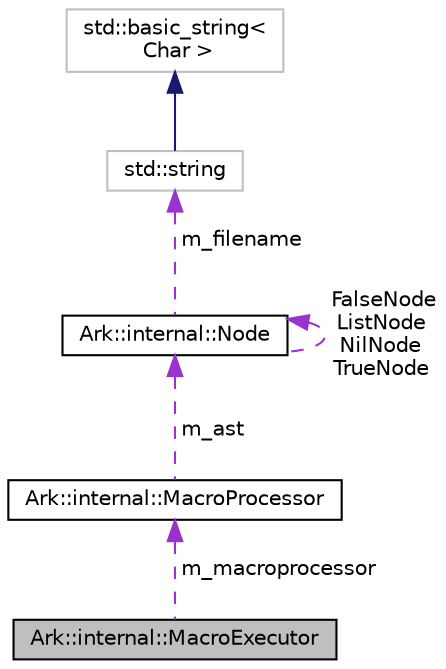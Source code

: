 digraph "Ark::internal::MacroExecutor"
{
 // INTERACTIVE_SVG=YES
 // LATEX_PDF_SIZE
  edge [fontname="Helvetica",fontsize="10",labelfontname="Helvetica",labelfontsize="10"];
  node [fontname="Helvetica",fontsize="10",shape=record];
  Node1 [label="Ark::internal::MacroExecutor",height=0.2,width=0.4,color="black", fillcolor="grey75", style="filled", fontcolor="black",tooltip="A class that applies macros in a Node."];
  Node2 -> Node1 [dir="back",color="darkorchid3",fontsize="10",style="dashed",label=" m_macroprocessor" ,fontname="Helvetica"];
  Node2 [label="Ark::internal::MacroProcessor",height=0.2,width=0.4,color="black", fillcolor="white", style="filled",URL="$d5/db5/classArk_1_1internal_1_1MacroProcessor.html",tooltip="The class handling the macros definitions and calls, given an AST."];
  Node3 -> Node2 [dir="back",color="darkorchid3",fontsize="10",style="dashed",label=" m_ast" ,fontname="Helvetica"];
  Node3 [label="Ark::internal::Node",height=0.2,width=0.4,color="black", fillcolor="white", style="filled",URL="$dc/d9e/classArk_1_1internal_1_1Node.html",tooltip="A node of an Abstract Syntax Tree for ArkScript."];
  Node3 -> Node3 [dir="back",color="darkorchid3",fontsize="10",style="dashed",label=" FalseNode\nListNode\nNilNode\nTrueNode" ,fontname="Helvetica"];
  Node4 -> Node3 [dir="back",color="darkorchid3",fontsize="10",style="dashed",label=" m_filename" ,fontname="Helvetica"];
  Node4 [label="std::string",height=0.2,width=0.4,color="grey75", fillcolor="white", style="filled",tooltip=" "];
  Node5 -> Node4 [dir="back",color="midnightblue",fontsize="10",style="solid",fontname="Helvetica"];
  Node5 [label="std::basic_string\<\l Char \>",height=0.2,width=0.4,color="grey75", fillcolor="white", style="filled",tooltip=" "];
}
